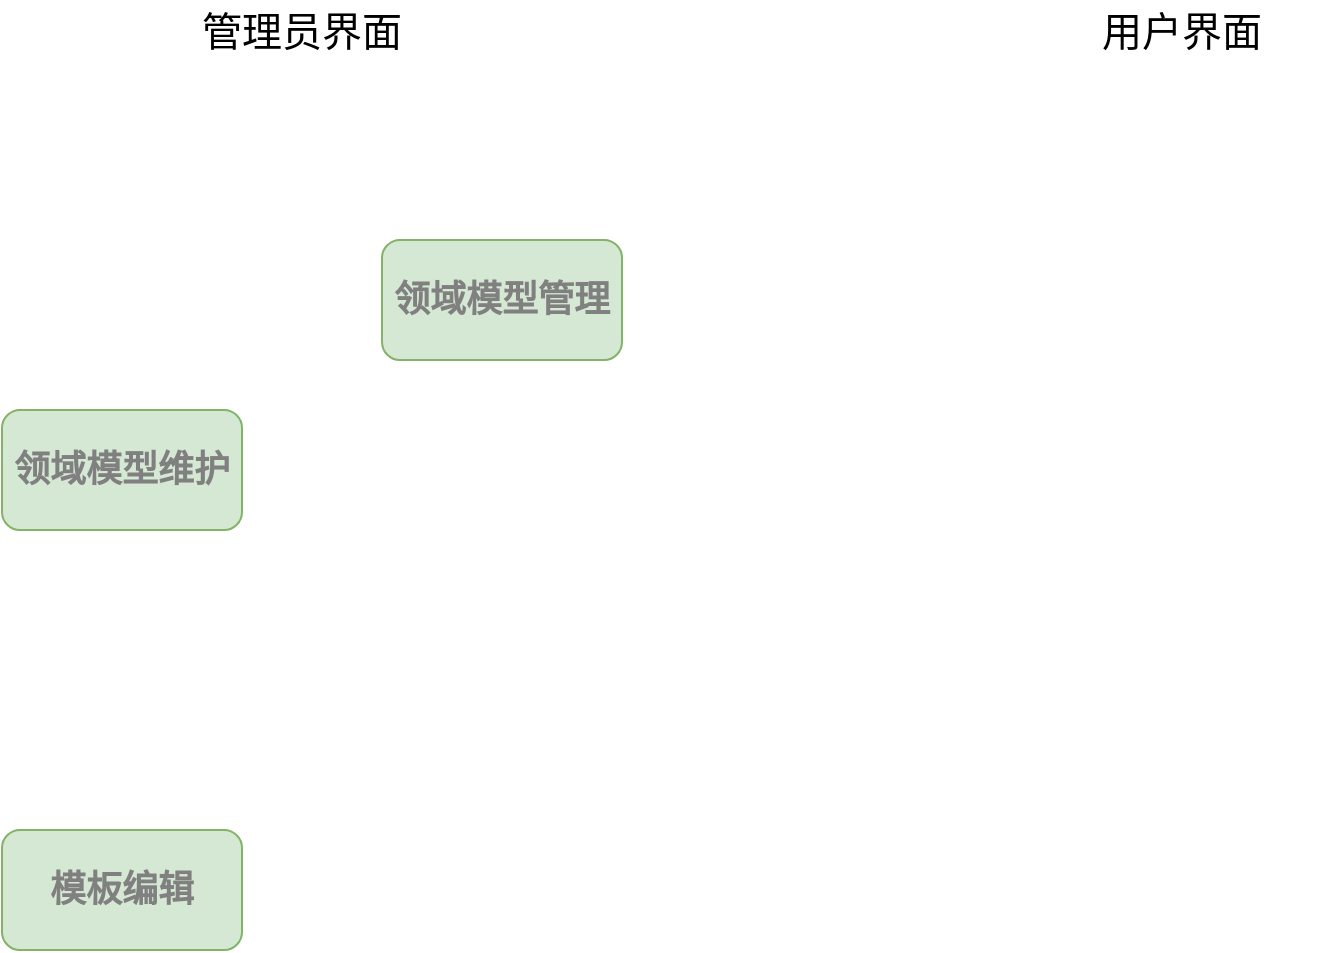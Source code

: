 <mxfile version="21.1.4" type="github">
  <diagram name="第 1 页" id="-yg9oLlgfjmI9G8ZWWMS">
    <mxGraphModel dx="794" dy="470" grid="1" gridSize="10" guides="1" tooltips="1" connect="1" arrows="1" fold="1" page="1" pageScale="1" pageWidth="827" pageHeight="1169" math="0" shadow="0">
      <root>
        <mxCell id="0" />
        <mxCell id="1" parent="0" />
        <mxCell id="fpl1dmW2cC1oAPA8jiOE-1" value="&lt;b&gt;&lt;font style=&quot;font-size: 18px;&quot;&gt;领域模型维护&lt;/font&gt;&lt;/b&gt;" style="rounded=1;whiteSpace=wrap;html=1;fillColor=#d5e8d4;strokeColor=#82b366;fontColor=#808080;" vertex="1" parent="1">
          <mxGeometry x="60" y="315" width="120" height="60" as="geometry" />
        </mxCell>
        <mxCell id="fpl1dmW2cC1oAPA8jiOE-2" value="&lt;b&gt;&lt;font style=&quot;font-size: 18px;&quot;&gt;模板编辑&lt;/font&gt;&lt;/b&gt;" style="rounded=1;whiteSpace=wrap;html=1;fillColor=#d5e8d4;strokeColor=#82b366;fontColor=#808080;" vertex="1" parent="1">
          <mxGeometry x="60" y="525" width="120" height="60" as="geometry" />
        </mxCell>
        <mxCell id="fpl1dmW2cC1oAPA8jiOE-3" value="&lt;b&gt;&lt;font style=&quot;font-size: 18px;&quot;&gt;领域模型管理&lt;/font&gt;&lt;/b&gt;" style="rounded=1;whiteSpace=wrap;html=1;fillColor=#d5e8d4;strokeColor=#82b366;fontColor=#808080;" vertex="1" parent="1">
          <mxGeometry x="250" y="230" width="120" height="60" as="geometry" />
        </mxCell>
        <mxCell id="fpl1dmW2cC1oAPA8jiOE-4" value="管理员界面" style="text;html=1;strokeColor=none;fillColor=none;align=center;verticalAlign=middle;whiteSpace=wrap;rounded=0;fontSize=20;" vertex="1" parent="1">
          <mxGeometry x="140" y="110" width="140" height="30" as="geometry" />
        </mxCell>
        <mxCell id="fpl1dmW2cC1oAPA8jiOE-5" value="用户界面" style="text;html=1;strokeColor=none;fillColor=none;align=center;verticalAlign=middle;whiteSpace=wrap;rounded=0;fontSize=20;" vertex="1" parent="1">
          <mxGeometry x="580" y="110" width="140" height="30" as="geometry" />
        </mxCell>
      </root>
    </mxGraphModel>
  </diagram>
</mxfile>
